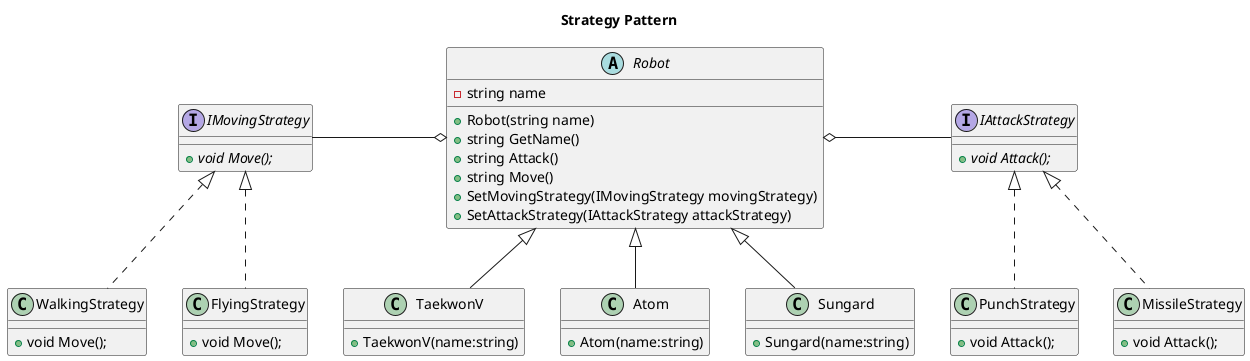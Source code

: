 @startuml

title Strategy Pattern

interface IMovingStrategy
{
    + {abstract} void Move();
}

class WalkingStrategy
{
    + void Move();
}

class FlyingStrategy
{
    + void Move();
}

IMovingStrategy <|.. WalkingStrategy
IMovingStrategy <|.. FlyingStrategy

interface IAttackStrategy
{
    + {abstract} void Attack();
}

class PunchStrategy
{
    + void Attack();
}

class MissileStrategy
{
    + void Attack();
}

IAttackStrategy <|.. PunchStrategy
IAttackStrategy <|.. MissileStrategy

abstract class Robot
{
    - string name
    + Robot(string name)
    + string GetName()
    + string Attack()
    + string Move()
    + SetMovingStrategy(IMovingStrategy movingStrategy)
    + SetAttackStrategy(IAttackStrategy attackStrategy)
}

Robot o-left- IMovingStrategy
Robot o-right- IAttackStrategy

class TaekwonV
{
    +TaekwonV(name:string)
}

class Atom
{
    +Atom(name:string)
}

class Sungard
{
    +Sungard(name:string)
}

Robot <|-- TaekwonV
Robot <|-- Atom
Robot <|-- Sungard

@enduml